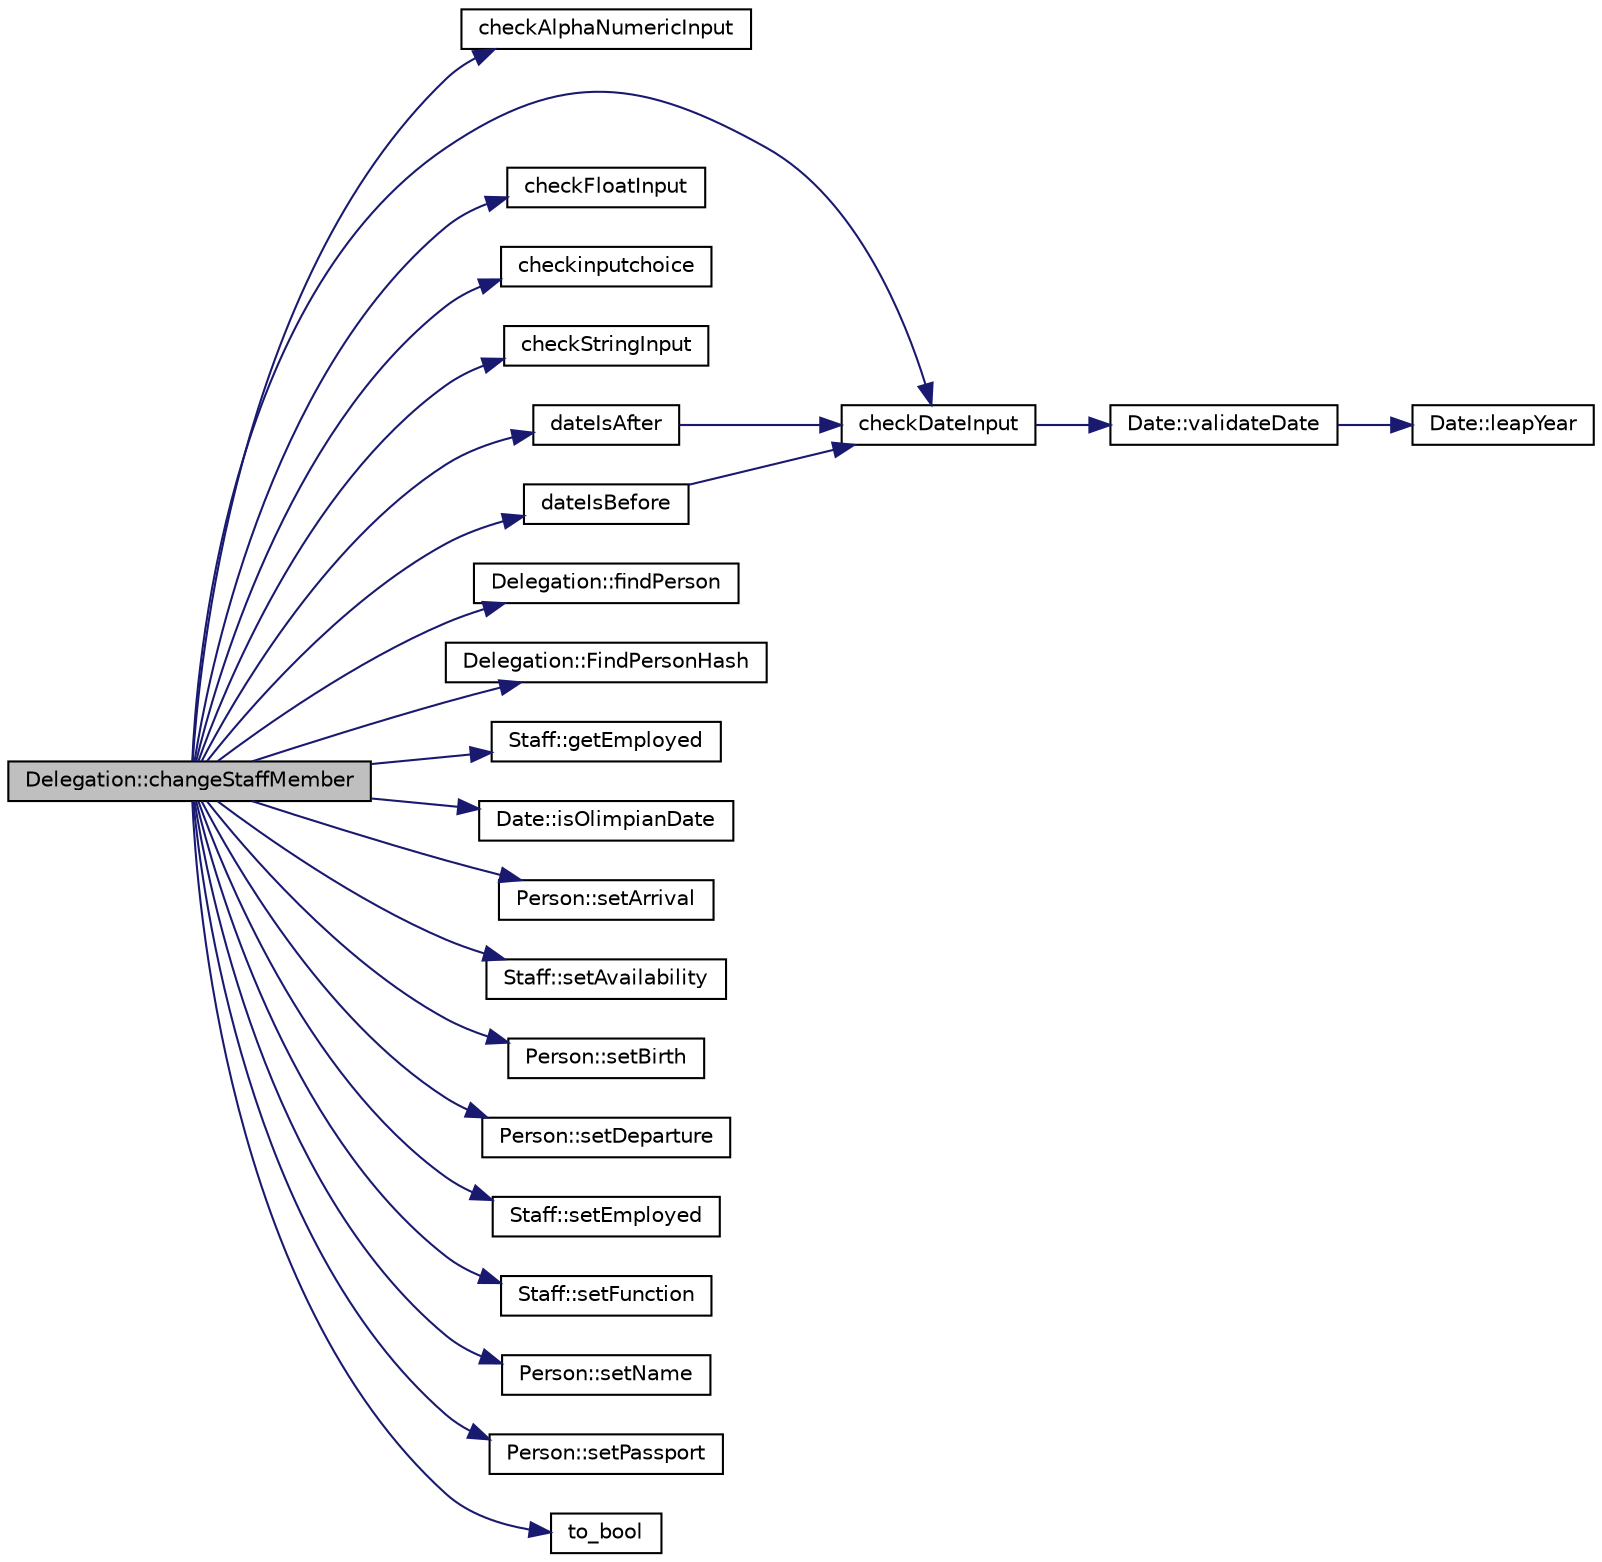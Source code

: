 digraph "Delegation::changeStaffMember"
{
 // LATEX_PDF_SIZE
  edge [fontname="Helvetica",fontsize="10",labelfontname="Helvetica",labelfontsize="10"];
  node [fontname="Helvetica",fontsize="10",shape=record];
  rankdir="LR";
  Node1 [label="Delegation::changeStaffMember",height=0.2,width=0.4,color="black", fillcolor="grey75", style="filled", fontcolor="black",tooltip=" "];
  Node1 -> Node2 [color="midnightblue",fontsize="10",style="solid",fontname="Helvetica"];
  Node2 [label="checkAlphaNumericInput",height=0.2,width=0.4,color="black", fillcolor="white", style="filled",URL="$auxiliar_8cpp.html#a664b75b931245381d2fb2fd73c810d49",tooltip=" "];
  Node1 -> Node3 [color="midnightblue",fontsize="10",style="solid",fontname="Helvetica"];
  Node3 [label="checkDateInput",height=0.2,width=0.4,color="black", fillcolor="white", style="filled",URL="$auxiliar_8cpp.html#ac4b9e7766ca6ff5b233dac083c348d69",tooltip=" "];
  Node3 -> Node4 [color="midnightblue",fontsize="10",style="solid",fontname="Helvetica"];
  Node4 [label="Date::validateDate",height=0.2,width=0.4,color="black", fillcolor="white", style="filled",URL="$class_date.html#aa6d918e3d8c62b826e5bb0c40efccfd3",tooltip=" "];
  Node4 -> Node5 [color="midnightblue",fontsize="10",style="solid",fontname="Helvetica"];
  Node5 [label="Date::leapYear",height=0.2,width=0.4,color="black", fillcolor="white", style="filled",URL="$class_date.html#ae872548348ccc90a6f13d614f5943d8c",tooltip=" "];
  Node1 -> Node6 [color="midnightblue",fontsize="10",style="solid",fontname="Helvetica"];
  Node6 [label="checkFloatInput",height=0.2,width=0.4,color="black", fillcolor="white", style="filled",URL="$auxiliar_8cpp.html#a2951a42cbfb63434c2fd8f2e8ce17c0d",tooltip=" "];
  Node1 -> Node7 [color="midnightblue",fontsize="10",style="solid",fontname="Helvetica"];
  Node7 [label="checkinputchoice",height=0.2,width=0.4,color="black", fillcolor="white", style="filled",URL="$_menus_8cpp.html#a9a825f830de2a8df955bbffae0852fd8",tooltip=" "];
  Node1 -> Node8 [color="midnightblue",fontsize="10",style="solid",fontname="Helvetica"];
  Node8 [label="checkStringInput",height=0.2,width=0.4,color="black", fillcolor="white", style="filled",URL="$auxiliar_8cpp.html#a38b12b0ae17b209757adabb8c944f98b",tooltip=" "];
  Node1 -> Node9 [color="midnightblue",fontsize="10",style="solid",fontname="Helvetica"];
  Node9 [label="dateIsAfter",height=0.2,width=0.4,color="black", fillcolor="white", style="filled",URL="$auxiliar_8cpp.html#a560ce13dd99b0420e5d6869541e257d1",tooltip=" "];
  Node9 -> Node3 [color="midnightblue",fontsize="10",style="solid",fontname="Helvetica"];
  Node1 -> Node10 [color="midnightblue",fontsize="10",style="solid",fontname="Helvetica"];
  Node10 [label="dateIsBefore",height=0.2,width=0.4,color="black", fillcolor="white", style="filled",URL="$auxiliar_8cpp.html#a8b04806717ed97feb48c62d6f13c1e63",tooltip=" "];
  Node10 -> Node3 [color="midnightblue",fontsize="10",style="solid",fontname="Helvetica"];
  Node1 -> Node11 [color="midnightblue",fontsize="10",style="solid",fontname="Helvetica"];
  Node11 [label="Delegation::findPerson",height=0.2,width=0.4,color="black", fillcolor="white", style="filled",URL="$class_delegation.html#adb1130e6391f4b4fc82fac73df5f606a",tooltip=" "];
  Node1 -> Node12 [color="midnightblue",fontsize="10",style="solid",fontname="Helvetica"];
  Node12 [label="Delegation::FindPersonHash",height=0.2,width=0.4,color="black", fillcolor="white", style="filled",URL="$class_delegation.html#a5d17d88d054718acb42c9b8bcbcff8d1",tooltip=" "];
  Node1 -> Node13 [color="midnightblue",fontsize="10",style="solid",fontname="Helvetica"];
  Node13 [label="Staff::getEmployed",height=0.2,width=0.4,color="black", fillcolor="white", style="filled",URL="$class_staff.html#ad788f0d243ec95470686757698b3ea51",tooltip=" "];
  Node1 -> Node14 [color="midnightblue",fontsize="10",style="solid",fontname="Helvetica"];
  Node14 [label="Date::isOlimpianDate",height=0.2,width=0.4,color="black", fillcolor="white", style="filled",URL="$class_date.html#aa14e08c8e3d606a1bf0e07a2c294e5b5",tooltip=" "];
  Node1 -> Node15 [color="midnightblue",fontsize="10",style="solid",fontname="Helvetica"];
  Node15 [label="Person::setArrival",height=0.2,width=0.4,color="black", fillcolor="white", style="filled",URL="$class_person.html#a573715d15221a8541ddc0eee94968065",tooltip=" "];
  Node1 -> Node16 [color="midnightblue",fontsize="10",style="solid",fontname="Helvetica"];
  Node16 [label="Staff::setAvailability",height=0.2,width=0.4,color="black", fillcolor="white", style="filled",URL="$class_staff.html#af2e9334dbeb63885d753feec4869f473",tooltip=" "];
  Node1 -> Node17 [color="midnightblue",fontsize="10",style="solid",fontname="Helvetica"];
  Node17 [label="Person::setBirth",height=0.2,width=0.4,color="black", fillcolor="white", style="filled",URL="$class_person.html#a250237a381933d13763ebc0a364f9aac",tooltip=" "];
  Node1 -> Node18 [color="midnightblue",fontsize="10",style="solid",fontname="Helvetica"];
  Node18 [label="Person::setDeparture",height=0.2,width=0.4,color="black", fillcolor="white", style="filled",URL="$class_person.html#a3501c7e4f98bfbed542782cbae88244f",tooltip=" "];
  Node1 -> Node19 [color="midnightblue",fontsize="10",style="solid",fontname="Helvetica"];
  Node19 [label="Staff::setEmployed",height=0.2,width=0.4,color="black", fillcolor="white", style="filled",URL="$class_staff.html#aea8105a53a0df84eff03a92c2a0a0bf0",tooltip=" "];
  Node1 -> Node20 [color="midnightblue",fontsize="10",style="solid",fontname="Helvetica"];
  Node20 [label="Staff::setFunction",height=0.2,width=0.4,color="black", fillcolor="white", style="filled",URL="$class_staff.html#a32da5c2b9af33a85cd7c77a3d7a01101",tooltip=" "];
  Node1 -> Node21 [color="midnightblue",fontsize="10",style="solid",fontname="Helvetica"];
  Node21 [label="Person::setName",height=0.2,width=0.4,color="black", fillcolor="white", style="filled",URL="$class_person.html#a4b39c1f5d600b1e41ef95c09f4b42935",tooltip=" "];
  Node1 -> Node22 [color="midnightblue",fontsize="10",style="solid",fontname="Helvetica"];
  Node22 [label="Person::setPassport",height=0.2,width=0.4,color="black", fillcolor="white", style="filled",URL="$class_person.html#ab492d622af1071b96d8388fb4b8b5bf7",tooltip=" "];
  Node1 -> Node23 [color="midnightblue",fontsize="10",style="solid",fontname="Helvetica"];
  Node23 [label="to_bool",height=0.2,width=0.4,color="black", fillcolor="white", style="filled",URL="$auxiliar_8h.html#af8a0dcade60978906a4d65821146f4a7",tooltip=" "];
}
